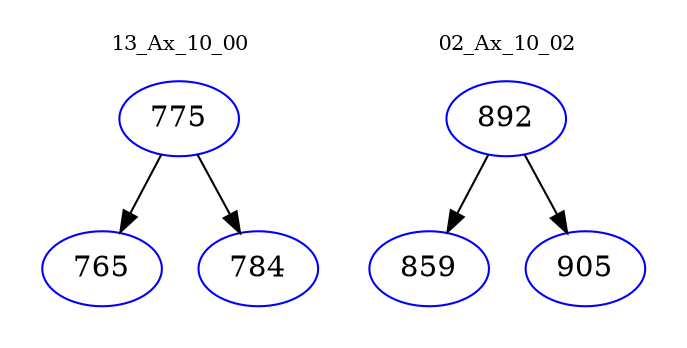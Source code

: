 digraph{
subgraph cluster_0 {
color = white
label = "13_Ax_10_00";
fontsize=10;
T0_775 [label="775", color="blue"]
T0_775 -> T0_765 [color="black"]
T0_765 [label="765", color="blue"]
T0_775 -> T0_784 [color="black"]
T0_784 [label="784", color="blue"]
}
subgraph cluster_1 {
color = white
label = "02_Ax_10_02";
fontsize=10;
T1_892 [label="892", color="blue"]
T1_892 -> T1_859 [color="black"]
T1_859 [label="859", color="blue"]
T1_892 -> T1_905 [color="black"]
T1_905 [label="905", color="blue"]
}
}
